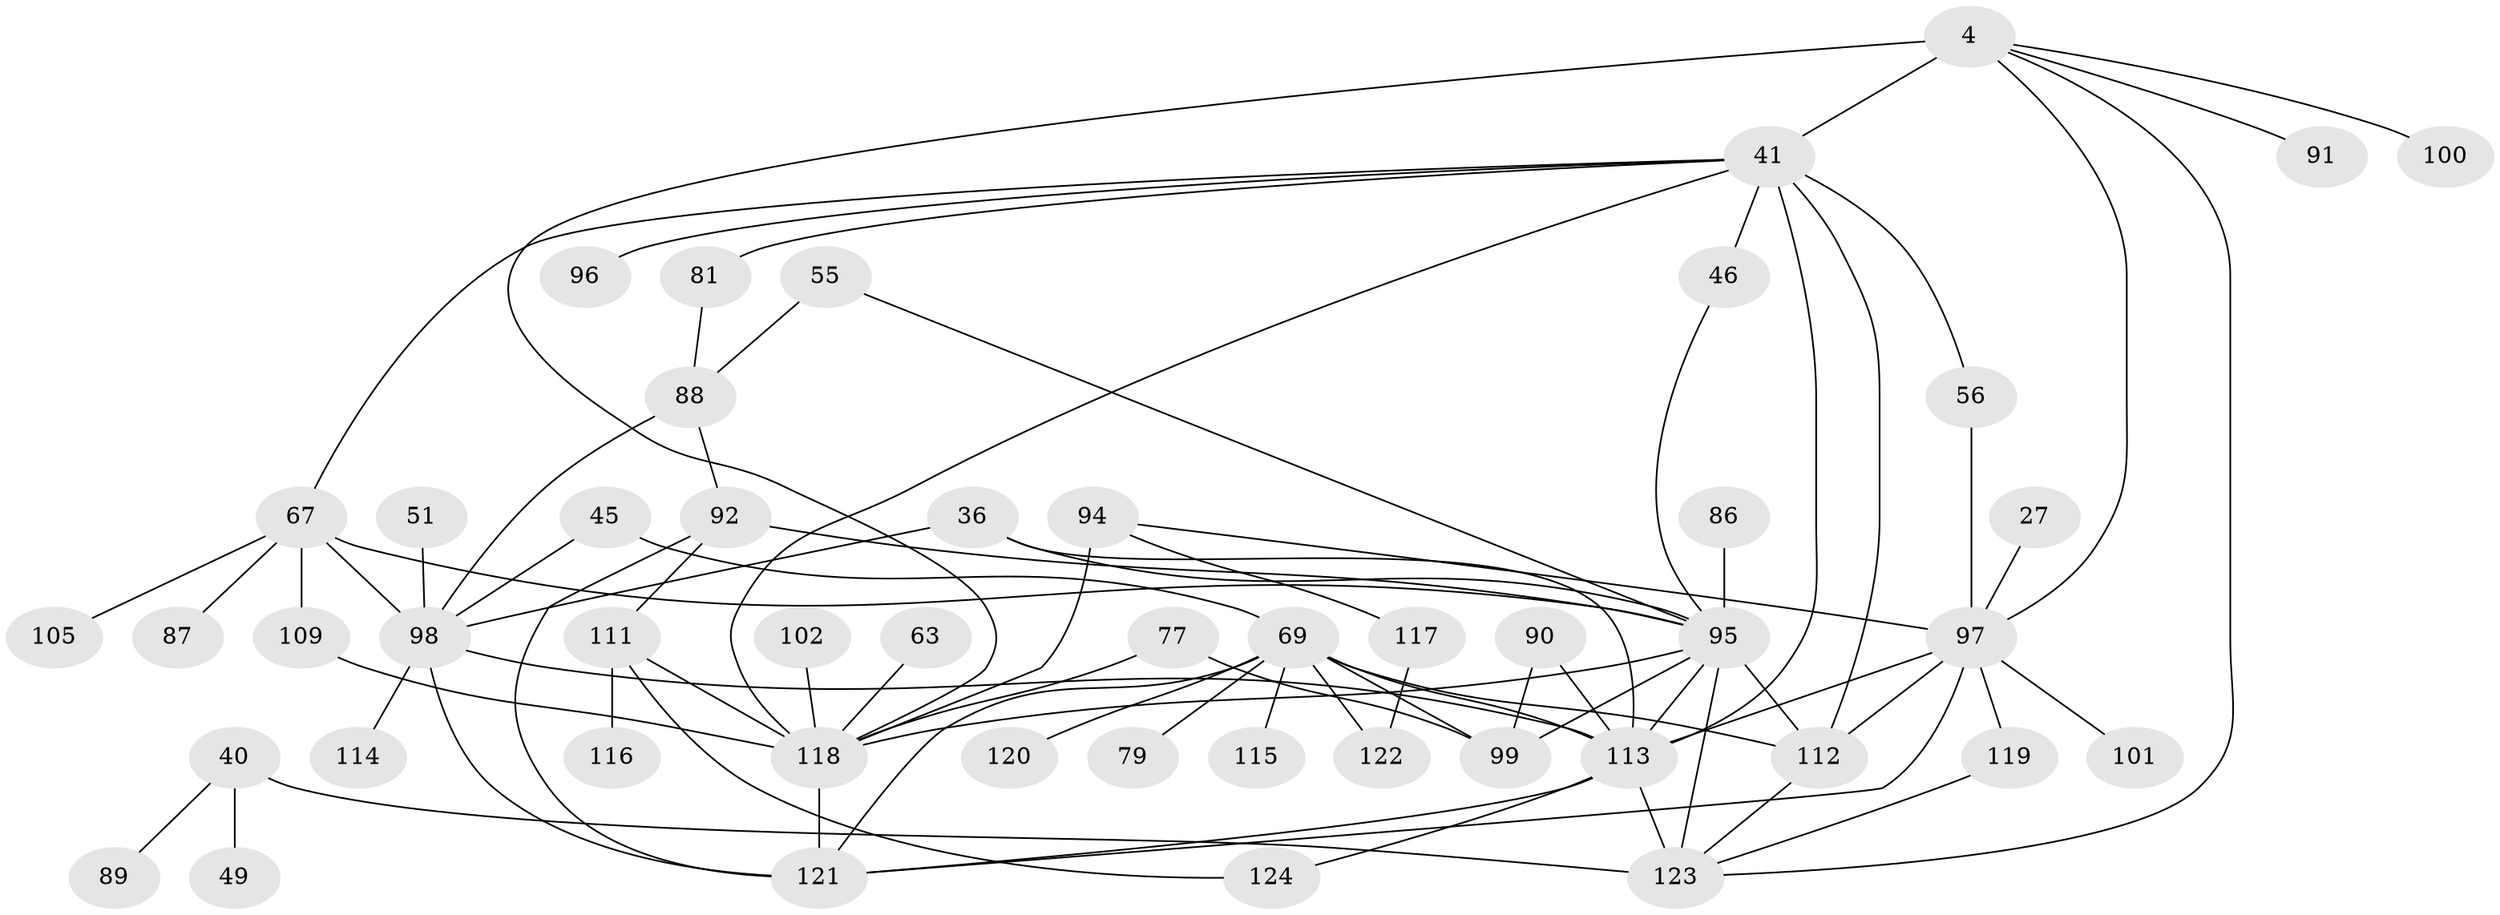 // original degree distribution, {3: 0.22580645161290322, 8: 0.016129032258064516, 4: 0.14516129032258066, 2: 0.31451612903225806, 5: 0.08064516129032258, 6: 0.056451612903225805, 1: 0.16129032258064516}
// Generated by graph-tools (version 1.1) at 2025/45/03/04/25 21:45:54]
// undirected, 49 vertices, 81 edges
graph export_dot {
graph [start="1"]
  node [color=gray90,style=filled];
  4;
  27;
  36 [super="+18"];
  40 [super="+1"];
  41 [super="+13+35"];
  45;
  46;
  49;
  51;
  55;
  56;
  63;
  67 [super="+12+58"];
  69 [super="+39+43"];
  77;
  79 [super="+62"];
  81 [super="+78"];
  86;
  87 [super="+85"];
  88 [super="+71"];
  89;
  90;
  91;
  92 [super="+74"];
  94 [super="+50"];
  95 [super="+25+60+70+76"];
  96;
  97 [super="+8+6"];
  98 [super="+17+65"];
  99 [super="+73+82"];
  100 [super="+52"];
  101;
  102;
  105;
  109;
  111 [super="+84+80"];
  112 [super="+44+108+107"];
  113 [super="+33+103+54+83"];
  114;
  115;
  116 [super="+104"];
  117;
  118 [super="+29+72+93+68"];
  119 [super="+24+110"];
  120;
  121 [super="+57+106"];
  122;
  123 [super="+23"];
  124;
  4 -- 91;
  4 -- 41 [weight=3];
  4 -- 97;
  4 -- 123;
  4 -- 118;
  4 -- 100;
  27 -- 97;
  36 -- 98 [weight=2];
  36 -- 95;
  36 -- 113;
  40 -- 89;
  40 -- 49 [weight=2];
  40 -- 123;
  41 -- 46 [weight=2];
  41 -- 96;
  41 -- 56;
  41 -- 112;
  41 -- 67;
  41 -- 81;
  41 -- 118 [weight=3];
  41 -- 113 [weight=3];
  45 -- 98;
  45 -- 69;
  46 -- 95;
  51 -- 98;
  55 -- 88;
  55 -- 95;
  56 -- 97;
  63 -- 118;
  67 -- 109;
  67 -- 105;
  67 -- 98;
  67 -- 95 [weight=3];
  67 -- 87;
  69 -- 120;
  69 -- 121;
  69 -- 122;
  69 -- 115;
  69 -- 99;
  69 -- 112;
  69 -- 113 [weight=2];
  69 -- 79;
  77 -- 118;
  77 -- 99;
  81 -- 88;
  86 -- 95;
  88 -- 98 [weight=3];
  88 -- 92;
  90 -- 99;
  90 -- 113;
  92 -- 95 [weight=2];
  92 -- 121;
  92 -- 111;
  94 -- 118 [weight=2];
  94 -- 97;
  94 -- 117;
  95 -- 123 [weight=2];
  95 -- 99 [weight=2];
  95 -- 118;
  95 -- 112;
  95 -- 113;
  97 -- 101;
  97 -- 112;
  97 -- 113 [weight=3];
  97 -- 121;
  97 -- 119;
  98 -- 121;
  98 -- 114;
  98 -- 113;
  102 -- 118;
  109 -- 118;
  111 -- 124;
  111 -- 118;
  111 -- 116;
  112 -- 123;
  113 -- 123 [weight=4];
  113 -- 124;
  113 -- 121;
  117 -- 122;
  118 -- 121 [weight=3];
  119 -- 123;
}
